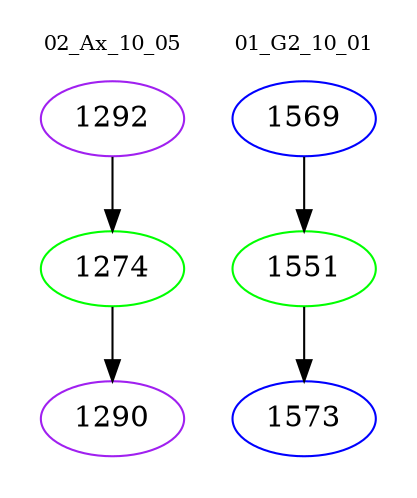 digraph{
subgraph cluster_0 {
color = white
label = "02_Ax_10_05";
fontsize=10;
T0_1292 [label="1292", color="purple"]
T0_1292 -> T0_1274 [color="black"]
T0_1274 [label="1274", color="green"]
T0_1274 -> T0_1290 [color="black"]
T0_1290 [label="1290", color="purple"]
}
subgraph cluster_1 {
color = white
label = "01_G2_10_01";
fontsize=10;
T1_1569 [label="1569", color="blue"]
T1_1569 -> T1_1551 [color="black"]
T1_1551 [label="1551", color="green"]
T1_1551 -> T1_1573 [color="black"]
T1_1573 [label="1573", color="blue"]
}
}
